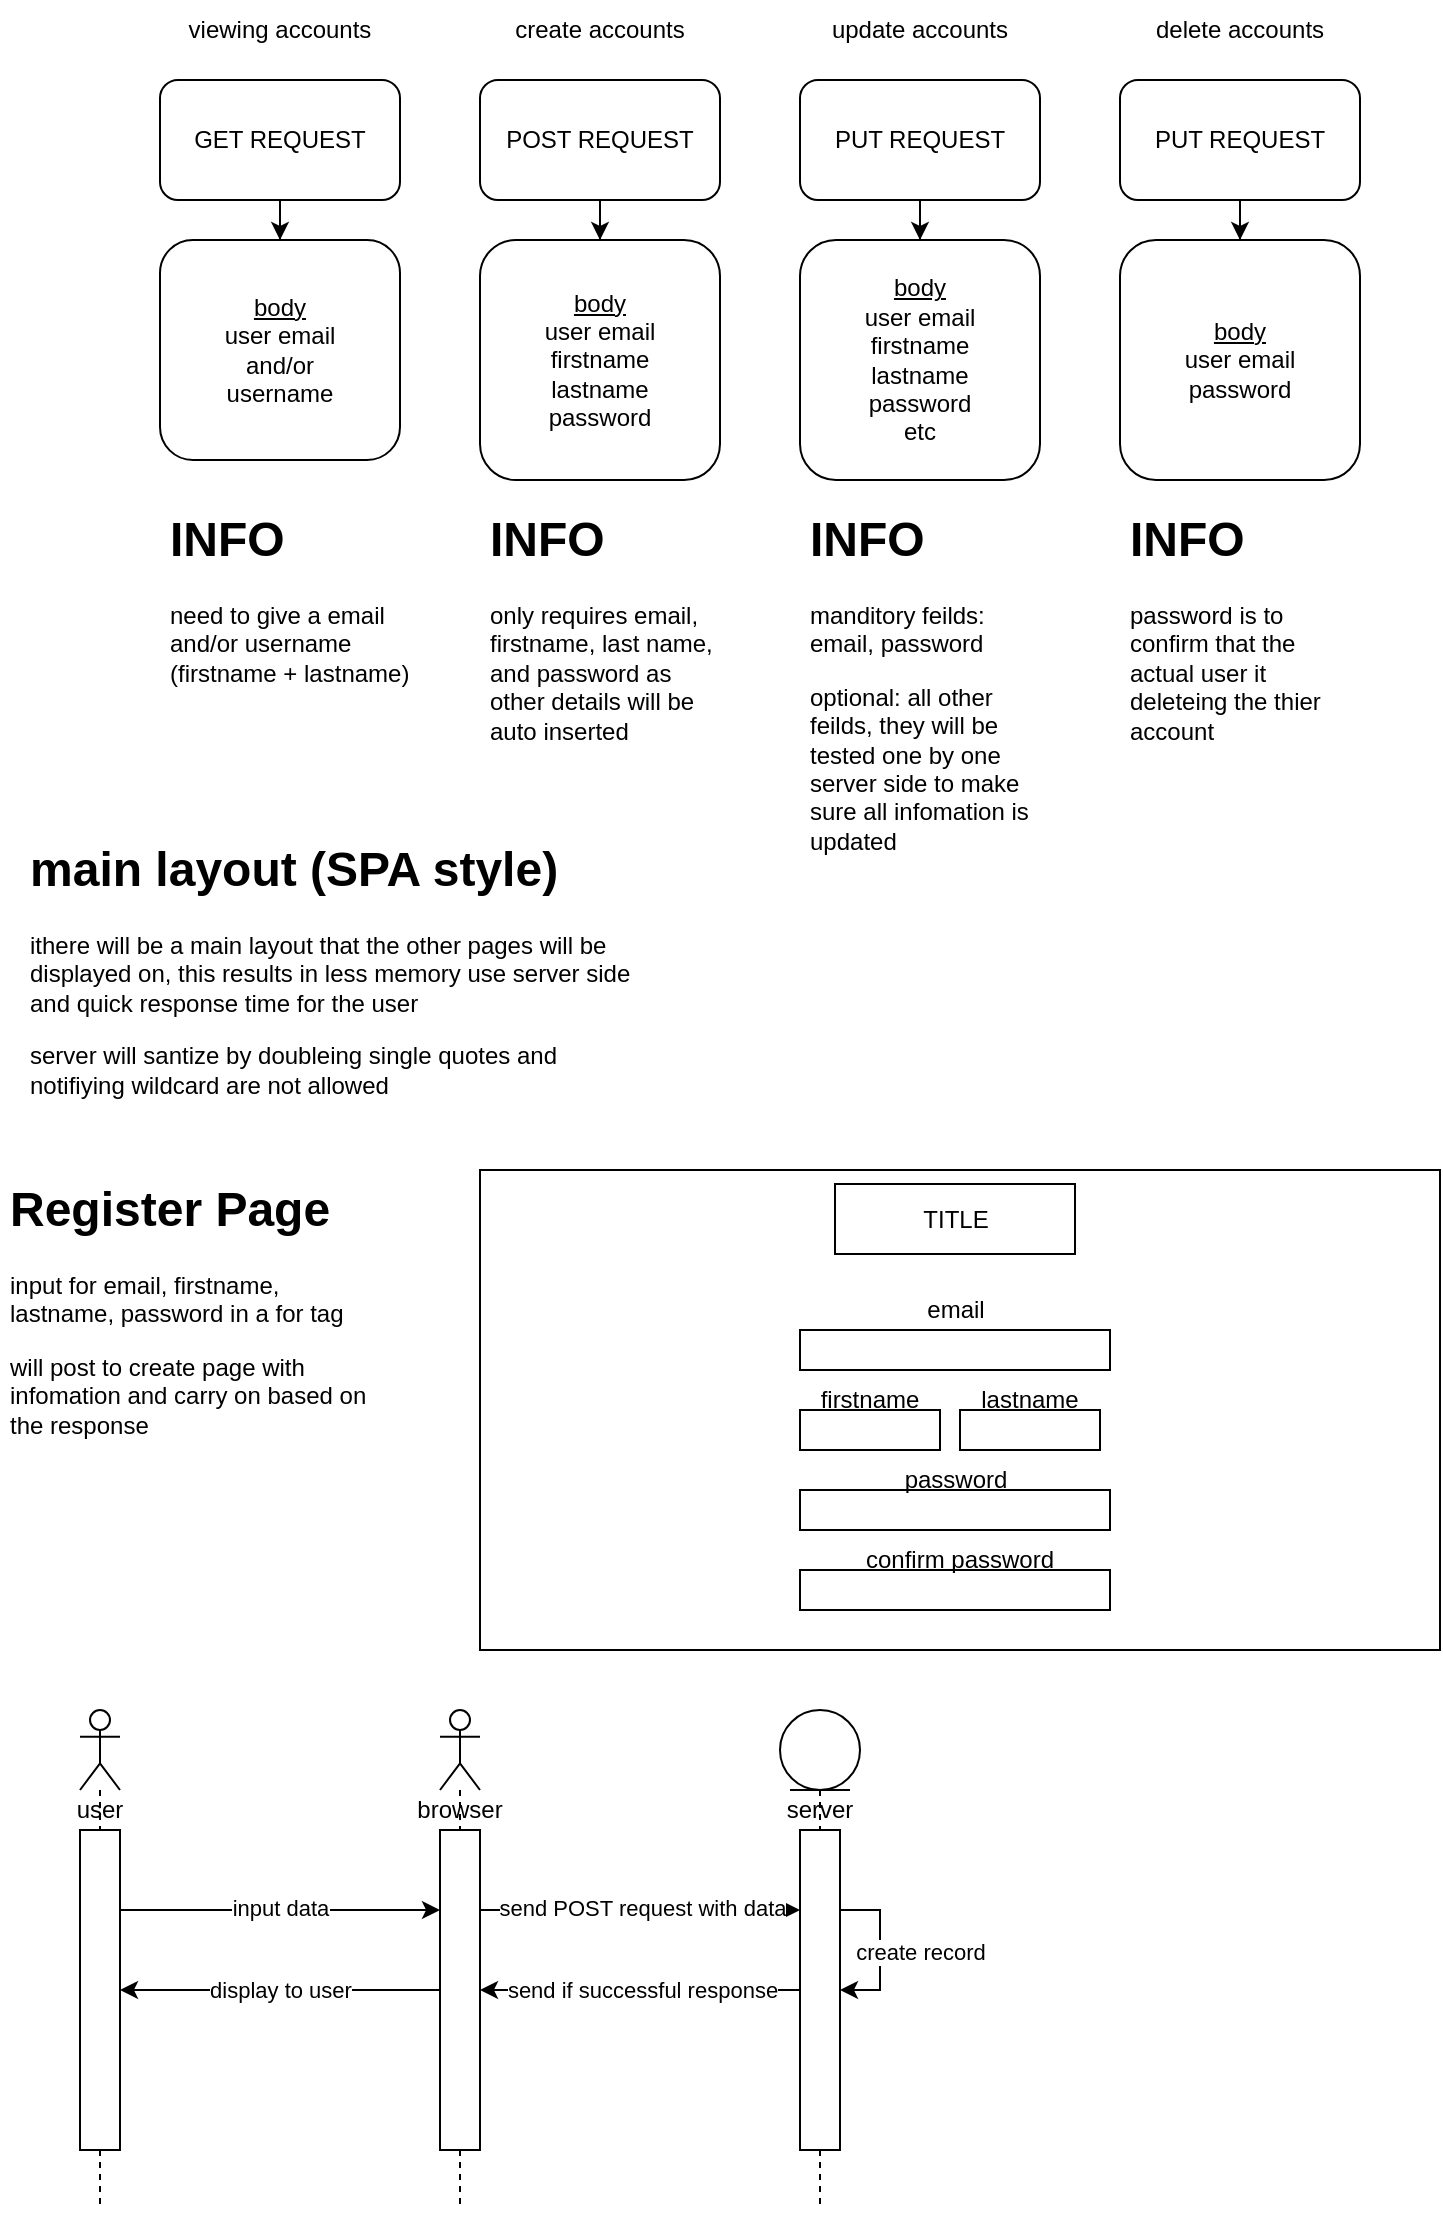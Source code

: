 <mxfile version="20.3.0" type="device"><diagram id="CHuGPpEVF6r_xajo2N5L" name="Page-1"><mxGraphModel dx="1422" dy="865" grid="1" gridSize="10" guides="1" tooltips="1" connect="1" arrows="1" fold="1" page="1" pageScale="1" pageWidth="827" pageHeight="1169" math="0" shadow="0"><root><mxCell id="0"/><mxCell id="1" parent="0"/><mxCell id="RKD_0XCf45k76gSqIEe4-1" value="viewing accounts" style="text;html=1;strokeColor=none;fillColor=none;align=center;verticalAlign=middle;whiteSpace=wrap;rounded=0;" vertex="1" parent="1"><mxGeometry x="120" y="15" width="120" height="30" as="geometry"/></mxCell><mxCell id="RKD_0XCf45k76gSqIEe4-5" value="" style="edgeStyle=orthogonalEdgeStyle;rounded=0;orthogonalLoop=1;jettySize=auto;html=1;" edge="1" parent="1" source="RKD_0XCf45k76gSqIEe4-2" target="RKD_0XCf45k76gSqIEe4-4"><mxGeometry relative="1" as="geometry"/></mxCell><mxCell id="RKD_0XCf45k76gSqIEe4-2" value="GET REQUEST" style="rounded=1;whiteSpace=wrap;html=1;" vertex="1" parent="1"><mxGeometry x="120" y="55" width="120" height="60" as="geometry"/></mxCell><mxCell id="RKD_0XCf45k76gSqIEe4-4" value="&lt;u&gt;body&lt;/u&gt;&lt;br&gt;user email&lt;br&gt;and/or&lt;br&gt;username" style="whiteSpace=wrap;html=1;rounded=1;" vertex="1" parent="1"><mxGeometry x="120" y="135" width="120" height="110" as="geometry"/></mxCell><mxCell id="RKD_0XCf45k76gSqIEe4-6" value="create accounts" style="text;html=1;strokeColor=none;fillColor=none;align=center;verticalAlign=middle;whiteSpace=wrap;rounded=0;" vertex="1" parent="1"><mxGeometry x="280" y="15" width="120" height="30" as="geometry"/></mxCell><mxCell id="RKD_0XCf45k76gSqIEe4-7" value="" style="edgeStyle=orthogonalEdgeStyle;rounded=0;orthogonalLoop=1;jettySize=auto;html=1;" edge="1" parent="1" source="RKD_0XCf45k76gSqIEe4-8" target="RKD_0XCf45k76gSqIEe4-9"><mxGeometry relative="1" as="geometry"/></mxCell><mxCell id="RKD_0XCf45k76gSqIEe4-8" value="POST REQUEST" style="rounded=1;whiteSpace=wrap;html=1;" vertex="1" parent="1"><mxGeometry x="280" y="55" width="120" height="60" as="geometry"/></mxCell><mxCell id="RKD_0XCf45k76gSqIEe4-9" value="&lt;u&gt;body&lt;/u&gt;&lt;br&gt;user email&lt;br&gt;firstname&lt;br&gt;lastname&lt;br&gt;password" style="whiteSpace=wrap;html=1;rounded=1;" vertex="1" parent="1"><mxGeometry x="280" y="135" width="120" height="120" as="geometry"/></mxCell><mxCell id="RKD_0XCf45k76gSqIEe4-10" value="update accounts" style="text;html=1;strokeColor=none;fillColor=none;align=center;verticalAlign=middle;whiteSpace=wrap;rounded=0;" vertex="1" parent="1"><mxGeometry x="440" y="15" width="120" height="30" as="geometry"/></mxCell><mxCell id="RKD_0XCf45k76gSqIEe4-11" value="" style="edgeStyle=orthogonalEdgeStyle;rounded=0;orthogonalLoop=1;jettySize=auto;html=1;" edge="1" parent="1" source="RKD_0XCf45k76gSqIEe4-12" target="RKD_0XCf45k76gSqIEe4-13"><mxGeometry relative="1" as="geometry"/></mxCell><mxCell id="RKD_0XCf45k76gSqIEe4-12" value="PUT REQUEST" style="rounded=1;whiteSpace=wrap;html=1;" vertex="1" parent="1"><mxGeometry x="440" y="55" width="120" height="60" as="geometry"/></mxCell><mxCell id="RKD_0XCf45k76gSqIEe4-13" value="&lt;u&gt;body&lt;/u&gt;&lt;br&gt;user email&lt;br&gt;firstname&lt;br&gt;lastname&lt;br&gt;password&lt;br&gt;etc" style="whiteSpace=wrap;html=1;rounded=1;" vertex="1" parent="1"><mxGeometry x="440" y="135" width="120" height="120" as="geometry"/></mxCell><mxCell id="RKD_0XCf45k76gSqIEe4-14" value="delete accounts" style="text;html=1;strokeColor=none;fillColor=none;align=center;verticalAlign=middle;whiteSpace=wrap;rounded=0;" vertex="1" parent="1"><mxGeometry x="600" y="15" width="120" height="30" as="geometry"/></mxCell><mxCell id="RKD_0XCf45k76gSqIEe4-15" value="" style="edgeStyle=orthogonalEdgeStyle;rounded=0;orthogonalLoop=1;jettySize=auto;html=1;" edge="1" parent="1" source="RKD_0XCf45k76gSqIEe4-16" target="RKD_0XCf45k76gSqIEe4-17"><mxGeometry relative="1" as="geometry"/></mxCell><mxCell id="RKD_0XCf45k76gSqIEe4-16" value="PUT REQUEST" style="rounded=1;whiteSpace=wrap;html=1;" vertex="1" parent="1"><mxGeometry x="600" y="55" width="120" height="60" as="geometry"/></mxCell><mxCell id="RKD_0XCf45k76gSqIEe4-17" value="&lt;u&gt;body&lt;/u&gt;&lt;br&gt;user email&lt;br&gt;password" style="whiteSpace=wrap;html=1;rounded=1;" vertex="1" parent="1"><mxGeometry x="600" y="135" width="120" height="120" as="geometry"/></mxCell><mxCell id="RKD_0XCf45k76gSqIEe4-18" value="&lt;h1&gt;INFO&lt;/h1&gt;&lt;p&gt;password is to confirm that the actual user it deleteing the thier account&lt;/p&gt;" style="text;html=1;strokeColor=none;fillColor=none;spacing=5;spacingTop=-20;whiteSpace=wrap;overflow=hidden;rounded=0;" vertex="1" parent="1"><mxGeometry x="600" y="265" width="120" height="130" as="geometry"/></mxCell><mxCell id="RKD_0XCf45k76gSqIEe4-19" value="&lt;h1&gt;INFO&lt;/h1&gt;&lt;p&gt;manditory feilds: email, password&lt;/p&gt;&lt;p&gt;optional: all other feilds, they will be tested one by one server side to make sure all infomation is updated&lt;/p&gt;" style="text;html=1;strokeColor=none;fillColor=none;spacing=5;spacingTop=-20;whiteSpace=wrap;overflow=hidden;rounded=0;" vertex="1" parent="1"><mxGeometry x="440" y="265" width="120" height="180" as="geometry"/></mxCell><mxCell id="RKD_0XCf45k76gSqIEe4-20" value="&lt;h1&gt;INFO&lt;/h1&gt;&lt;p&gt;only requires email, firstname, last name, and password as other details will be auto inserted&lt;/p&gt;" style="text;html=1;strokeColor=none;fillColor=none;spacing=5;spacingTop=-20;whiteSpace=wrap;overflow=hidden;rounded=0;" vertex="1" parent="1"><mxGeometry x="280" y="265" width="120" height="180" as="geometry"/></mxCell><mxCell id="RKD_0XCf45k76gSqIEe4-21" value="&lt;h1&gt;INFO&lt;/h1&gt;&lt;p&gt;need to give a email and/or username (firstname + lastname)&lt;/p&gt;" style="text;html=1;strokeColor=none;fillColor=none;spacing=5;spacingTop=-20;whiteSpace=wrap;overflow=hidden;rounded=0;" vertex="1" parent="1"><mxGeometry x="120" y="265" width="130" height="180" as="geometry"/></mxCell><mxCell id="RKD_0XCf45k76gSqIEe4-22" value="&lt;h1&gt;Register Page&lt;/h1&gt;&lt;p&gt;input for email, firstname, lastname, password in a for tag&lt;/p&gt;&lt;p&gt;will post to create page with infomation and carry on based on the response&lt;/p&gt;" style="text;html=1;strokeColor=none;fillColor=none;spacing=5;spacingTop=-20;whiteSpace=wrap;overflow=hidden;rounded=0;" vertex="1" parent="1"><mxGeometry x="40" y="600" width="190" height="140" as="geometry"/></mxCell><mxCell id="RKD_0XCf45k76gSqIEe4-23" value="" style="rounded=0;whiteSpace=wrap;html=1;" vertex="1" parent="1"><mxGeometry x="280" y="600" width="480" height="240" as="geometry"/></mxCell><mxCell id="RKD_0XCf45k76gSqIEe4-24" value="" style="rounded=0;whiteSpace=wrap;html=1;" vertex="1" parent="1"><mxGeometry x="440" y="680" width="155" height="20" as="geometry"/></mxCell><mxCell id="RKD_0XCf45k76gSqIEe4-25" value="" style="rounded=0;whiteSpace=wrap;html=1;" vertex="1" parent="1"><mxGeometry x="440" y="720" width="70" height="20" as="geometry"/></mxCell><mxCell id="RKD_0XCf45k76gSqIEe4-26" value="" style="rounded=0;whiteSpace=wrap;html=1;" vertex="1" parent="1"><mxGeometry x="520" y="720" width="70" height="20" as="geometry"/></mxCell><mxCell id="RKD_0XCf45k76gSqIEe4-27" value="" style="rounded=0;whiteSpace=wrap;html=1;" vertex="1" parent="1"><mxGeometry x="440" y="760" width="155" height="20" as="geometry"/></mxCell><mxCell id="RKD_0XCf45k76gSqIEe4-29" value="email" style="text;html=1;strokeColor=none;fillColor=none;align=center;verticalAlign=middle;whiteSpace=wrap;rounded=0;" vertex="1" parent="1"><mxGeometry x="487.5" y="655" width="60" height="30" as="geometry"/></mxCell><mxCell id="RKD_0XCf45k76gSqIEe4-30" value="firstname&lt;span style=&quot;color: rgba(0, 0, 0, 0); font-family: monospace; font-size: 0px; text-align: start;&quot;&gt;%3CmxGraphModel%3E%3Croot%3E%3CmxCell%20id%3D%220%22%2F%3E%3CmxCell%20id%3D%221%22%20parent%3D%220%22%2F%3E%3CmxCell%20id%3D%222%22%20value%3D%22email%22%20style%3D%22text%3Bhtml%3D1%3BstrokeColor%3Dnone%3BfillColor%3Dnone%3Balign%3Dcenter%3BverticalAlign%3Dmiddle%3BwhiteSpace%3Dwrap%3Brounded%3D0%3B%22%20vertex%3D%221%22%20parent%3D%221%22%3E%3CmxGeometry%20x%3D%22487.5%22%20y%3D%22615%22%20width%3D%2260%22%20height%3D%2230%22%20as%3D%22geometry%22%2F%3E%3C%2FmxCell%3E%3C%2Froot%3E%3C%2FmxGraphModel%3E&lt;/span&gt;" style="text;html=1;strokeColor=none;fillColor=none;align=center;verticalAlign=middle;whiteSpace=wrap;rounded=0;" vertex="1" parent="1"><mxGeometry x="445" y="700" width="60" height="30" as="geometry"/></mxCell><mxCell id="RKD_0XCf45k76gSqIEe4-31" value="lastname&lt;span style=&quot;color: rgba(0, 0, 0, 0); font-family: monospace; font-size: 0px; text-align: start;&quot;&gt;%3CmxGraphModel%3E%3Croot%3E%3CmxCell%20id%3D%220%22%2F%3E%3CmxCell%20id%3D%221%22%20parent%3D%220%22%2F%3E%3CmxCell%20id%3D%222%22%20value%3D%22email%22%20style%3D%22text%3Bhtml%3D1%3BstrokeColor%3Dnone%3BfillColor%3Dnone%3Balign%3Dcenter%3BverticalAlign%3Dmiddle%3BwhiteSpace%3Dwrap%3Brounded%3D0%3B%22%20vertex%3D%221%22%20parent%3D%221%22%3E%3CmxGeometry%20x%3D%22487.5%22%20y%3D%22615%22%20width%3D%2260%22%20height%3D%2230%22%20as%3D%22geometry%22%2F%3E%3C%2FmxCell%3E%3C%2Froot%3E%3C%2FmxGraphModel%3E&lt;/span&gt;" style="text;html=1;strokeColor=none;fillColor=none;align=center;verticalAlign=middle;whiteSpace=wrap;rounded=0;" vertex="1" parent="1"><mxGeometry x="525" y="700" width="60" height="30" as="geometry"/></mxCell><mxCell id="RKD_0XCf45k76gSqIEe4-32" value="password" style="text;html=1;strokeColor=none;fillColor=none;align=center;verticalAlign=middle;whiteSpace=wrap;rounded=0;" vertex="1" parent="1"><mxGeometry x="487.5" y="740" width="60" height="30" as="geometry"/></mxCell><mxCell id="RKD_0XCf45k76gSqIEe4-33" value="" style="rounded=0;whiteSpace=wrap;html=1;" vertex="1" parent="1"><mxGeometry x="440" y="800" width="155" height="20" as="geometry"/></mxCell><mxCell id="RKD_0XCf45k76gSqIEe4-34" value="confirm password" style="text;html=1;strokeColor=none;fillColor=none;align=center;verticalAlign=middle;whiteSpace=wrap;rounded=0;" vertex="1" parent="1"><mxGeometry x="465" y="780" width="110" height="30" as="geometry"/></mxCell><mxCell id="RKD_0XCf45k76gSqIEe4-35" value="TITLE" style="rounded=0;whiteSpace=wrap;html=1;" vertex="1" parent="1"><mxGeometry x="457.5" y="607" width="120" height="35" as="geometry"/></mxCell><mxCell id="RKD_0XCf45k76gSqIEe4-36" value="user" style="shape=umlLifeline;participant=umlActor;perimeter=lifelinePerimeter;whiteSpace=wrap;html=1;container=1;collapsible=0;recursiveResize=0;verticalAlign=top;spacingTop=36;outlineConnect=0;" vertex="1" parent="1"><mxGeometry x="80" y="870" width="20" height="250" as="geometry"/></mxCell><mxCell id="RKD_0XCf45k76gSqIEe4-37" value="server" style="shape=umlLifeline;participant=umlEntity;perimeter=lifelinePerimeter;whiteSpace=wrap;html=1;container=1;collapsible=0;recursiveResize=0;verticalAlign=top;spacingTop=36;outlineConnect=0;" vertex="1" parent="1"><mxGeometry x="430" y="870" width="40" height="250" as="geometry"/></mxCell><mxCell id="RKD_0XCf45k76gSqIEe4-45" value="" style="rounded=0;whiteSpace=wrap;html=1;" vertex="1" parent="RKD_0XCf45k76gSqIEe4-37"><mxGeometry x="10" y="60" width="20" height="160" as="geometry"/></mxCell><mxCell id="RKD_0XCf45k76gSqIEe4-49" style="edgeStyle=orthogonalEdgeStyle;rounded=0;orthogonalLoop=1;jettySize=auto;html=1;exitX=1;exitY=0.25;exitDx=0;exitDy=0;entryX=1;entryY=0.5;entryDx=0;entryDy=0;" edge="1" parent="RKD_0XCf45k76gSqIEe4-37" source="RKD_0XCf45k76gSqIEe4-45" target="RKD_0XCf45k76gSqIEe4-45"><mxGeometry relative="1" as="geometry"/></mxCell><mxCell id="RKD_0XCf45k76gSqIEe4-50" value="create record" style="edgeLabel;html=1;align=center;verticalAlign=middle;resizable=0;points=[];" vertex="1" connectable="0" parent="RKD_0XCf45k76gSqIEe4-49"><mxGeometry x="0.157" y="-1" relative="1" as="geometry"><mxPoint x="21" y="-6" as="offset"/></mxGeometry></mxCell><mxCell id="RKD_0XCf45k76gSqIEe4-38" value="browser" style="shape=umlLifeline;participant=umlActor;perimeter=lifelinePerimeter;whiteSpace=wrap;html=1;container=1;collapsible=0;recursiveResize=0;verticalAlign=top;spacingTop=36;outlineConnect=0;" vertex="1" parent="1"><mxGeometry x="260" y="870" width="20" height="250" as="geometry"/></mxCell><mxCell id="RKD_0XCf45k76gSqIEe4-41" value="" style="rounded=0;whiteSpace=wrap;html=1;" vertex="1" parent="RKD_0XCf45k76gSqIEe4-38"><mxGeometry y="60" width="20" height="160" as="geometry"/></mxCell><mxCell id="RKD_0XCf45k76gSqIEe4-43" style="edgeStyle=orthogonalEdgeStyle;rounded=0;orthogonalLoop=1;jettySize=auto;html=1;exitX=1;exitY=0.25;exitDx=0;exitDy=0;entryX=0;entryY=0.25;entryDx=0;entryDy=0;" edge="1" parent="1" source="RKD_0XCf45k76gSqIEe4-40" target="RKD_0XCf45k76gSqIEe4-41"><mxGeometry relative="1" as="geometry"/></mxCell><mxCell id="RKD_0XCf45k76gSqIEe4-44" value="input data" style="edgeLabel;html=1;align=center;verticalAlign=middle;resizable=0;points=[];" vertex="1" connectable="0" parent="RKD_0XCf45k76gSqIEe4-43"><mxGeometry x="0.123" y="1" relative="1" as="geometry"><mxPoint x="-10" as="offset"/></mxGeometry></mxCell><mxCell id="RKD_0XCf45k76gSqIEe4-40" value="" style="rounded=0;whiteSpace=wrap;html=1;" vertex="1" parent="1"><mxGeometry x="80" y="930" width="20" height="160" as="geometry"/></mxCell><mxCell id="RKD_0XCf45k76gSqIEe4-46" style="edgeStyle=orthogonalEdgeStyle;rounded=0;orthogonalLoop=1;jettySize=auto;html=1;exitX=1;exitY=0.25;exitDx=0;exitDy=0;entryX=0;entryY=0.25;entryDx=0;entryDy=0;" edge="1" parent="1" source="RKD_0XCf45k76gSqIEe4-41" target="RKD_0XCf45k76gSqIEe4-45"><mxGeometry relative="1" as="geometry"/></mxCell><mxCell id="RKD_0XCf45k76gSqIEe4-48" value="send POST request with data" style="edgeLabel;html=1;align=center;verticalAlign=middle;resizable=0;points=[];" vertex="1" connectable="0" parent="RKD_0XCf45k76gSqIEe4-46"><mxGeometry x="0.066" y="1" relative="1" as="geometry"><mxPoint x="-5" as="offset"/></mxGeometry></mxCell><mxCell id="RKD_0XCf45k76gSqIEe4-51" style="edgeStyle=orthogonalEdgeStyle;rounded=0;orthogonalLoop=1;jettySize=auto;html=1;exitX=0;exitY=0.5;exitDx=0;exitDy=0;entryX=1;entryY=0.5;entryDx=0;entryDy=0;" edge="1" parent="1" source="RKD_0XCf45k76gSqIEe4-45" target="RKD_0XCf45k76gSqIEe4-41"><mxGeometry relative="1" as="geometry"/></mxCell><mxCell id="RKD_0XCf45k76gSqIEe4-52" value="send if successful response" style="edgeLabel;html=1;align=center;verticalAlign=middle;resizable=0;points=[];" vertex="1" connectable="0" parent="RKD_0XCf45k76gSqIEe4-51"><mxGeometry x="0.37" y="1" relative="1" as="geometry"><mxPoint x="30" y="-1" as="offset"/></mxGeometry></mxCell><mxCell id="RKD_0XCf45k76gSqIEe4-53" style="edgeStyle=orthogonalEdgeStyle;rounded=0;orthogonalLoop=1;jettySize=auto;html=1;exitX=0;exitY=0.5;exitDx=0;exitDy=0;entryX=1;entryY=0.5;entryDx=0;entryDy=0;" edge="1" parent="1" source="RKD_0XCf45k76gSqIEe4-41" target="RKD_0XCf45k76gSqIEe4-40"><mxGeometry relative="1" as="geometry"/></mxCell><mxCell id="RKD_0XCf45k76gSqIEe4-54" value="display to user" style="edgeLabel;html=1;align=center;verticalAlign=middle;resizable=0;points=[];" vertex="1" connectable="0" parent="RKD_0XCf45k76gSqIEe4-53"><mxGeometry x="0.412" y="-2" relative="1" as="geometry"><mxPoint x="33" y="2" as="offset"/></mxGeometry></mxCell><mxCell id="RKD_0XCf45k76gSqIEe4-55" value="&lt;h1&gt;main layout (SPA style)&lt;/h1&gt;&lt;p&gt;ithere will be a main layout that the other pages will be displayed on, this results in less memory use server side and quick response time for the user&amp;nbsp;&lt;br&gt;&lt;/p&gt;&lt;p&gt;server will santize by doubleing single quotes and notifiying wildcard are not allowed&lt;/p&gt;" style="text;html=1;strokeColor=none;fillColor=none;spacing=5;spacingTop=-20;whiteSpace=wrap;overflow=hidden;rounded=0;" vertex="1" parent="1"><mxGeometry x="50" y="430" width="310" height="140" as="geometry"/></mxCell></root></mxGraphModel></diagram></mxfile>